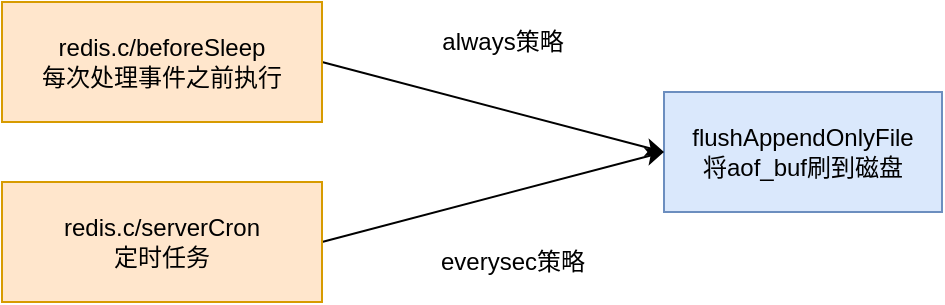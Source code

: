 <mxfile version="15.4.0" type="device"><diagram id="2SGkaAArqLjFU5WIOGvg" name="第 1 页"><mxGraphModel dx="1773" dy="628" grid="1" gridSize="10" guides="1" tooltips="1" connect="1" arrows="1" fold="1" page="1" pageScale="1" pageWidth="827" pageHeight="1169" math="0" shadow="0"><root><mxCell id="0"/><mxCell id="1" parent="0"/><mxCell id="bOMV4Wb-AJUEZpLGP6rM-1" value="flushAppendOnlyFile&lt;br&gt;将aof_buf刷到磁盘" style="rounded=0;whiteSpace=wrap;html=1;fillColor=#dae8fc;strokeColor=#6c8ebf;" vertex="1" parent="1"><mxGeometry x="321" y="255" width="139" height="60" as="geometry"/></mxCell><mxCell id="bOMV4Wb-AJUEZpLGP6rM-6" style="rounded=0;orthogonalLoop=1;jettySize=auto;html=1;exitX=1;exitY=0.5;exitDx=0;exitDy=0;entryX=0;entryY=0.5;entryDx=0;entryDy=0;" edge="1" parent="1" source="bOMV4Wb-AJUEZpLGP6rM-4" target="bOMV4Wb-AJUEZpLGP6rM-1"><mxGeometry relative="1" as="geometry"/></mxCell><mxCell id="bOMV4Wb-AJUEZpLGP6rM-4" value="&lt;div&gt;redis.c/beforeSleep&lt;/div&gt;&lt;div&gt;每次处理事件之前执行&lt;/div&gt;" style="rounded=0;whiteSpace=wrap;html=1;fillColor=#ffe6cc;strokeColor=#d79b00;" vertex="1" parent="1"><mxGeometry x="-10" y="210" width="160" height="60" as="geometry"/></mxCell><mxCell id="bOMV4Wb-AJUEZpLGP6rM-7" style="rounded=0;orthogonalLoop=1;jettySize=auto;html=1;exitX=1;exitY=0.5;exitDx=0;exitDy=0;entryX=0;entryY=0.5;entryDx=0;entryDy=0;" edge="1" parent="1" source="bOMV4Wb-AJUEZpLGP6rM-5" target="bOMV4Wb-AJUEZpLGP6rM-1"><mxGeometry relative="1" as="geometry"/></mxCell><mxCell id="bOMV4Wb-AJUEZpLGP6rM-5" value="&lt;div&gt;redis.c/serverCron&lt;/div&gt;&lt;div&gt;定时任务&lt;/div&gt;" style="rounded=0;whiteSpace=wrap;html=1;fillColor=#ffe6cc;strokeColor=#d79b00;" vertex="1" parent="1"><mxGeometry x="-10" y="300" width="160" height="60" as="geometry"/></mxCell><mxCell id="bOMV4Wb-AJUEZpLGP6rM-8" value="&lt;span style=&quot;box-sizing: border-box ; outline: 0px ; overflow-wrap: break-word&quot;&gt;always策略&lt;/span&gt;" style="text;html=1;align=center;verticalAlign=middle;resizable=0;points=[];autosize=1;strokeColor=none;fillColor=none;" vertex="1" parent="1"><mxGeometry x="200" y="220" width="80" height="20" as="geometry"/></mxCell><mxCell id="bOMV4Wb-AJUEZpLGP6rM-9" value="&lt;span style=&quot;box-sizing: border-box ; outline: 0px ; overflow-wrap: break-word&quot;&gt;everysec策略&lt;/span&gt;" style="text;html=1;align=center;verticalAlign=middle;resizable=0;points=[];autosize=1;strokeColor=none;fillColor=none;" vertex="1" parent="1"><mxGeometry x="200" y="330" width="90" height="20" as="geometry"/></mxCell></root></mxGraphModel></diagram></mxfile>
